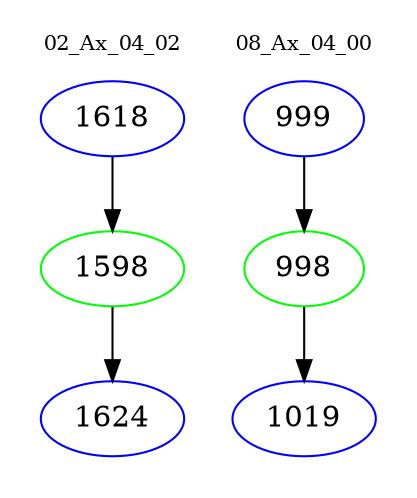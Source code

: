 digraph{
subgraph cluster_0 {
color = white
label = "02_Ax_04_02";
fontsize=10;
T0_1618 [label="1618", color="blue"]
T0_1618 -> T0_1598 [color="black"]
T0_1598 [label="1598", color="green"]
T0_1598 -> T0_1624 [color="black"]
T0_1624 [label="1624", color="blue"]
}
subgraph cluster_1 {
color = white
label = "08_Ax_04_00";
fontsize=10;
T1_999 [label="999", color="blue"]
T1_999 -> T1_998 [color="black"]
T1_998 [label="998", color="green"]
T1_998 -> T1_1019 [color="black"]
T1_1019 [label="1019", color="blue"]
}
}
